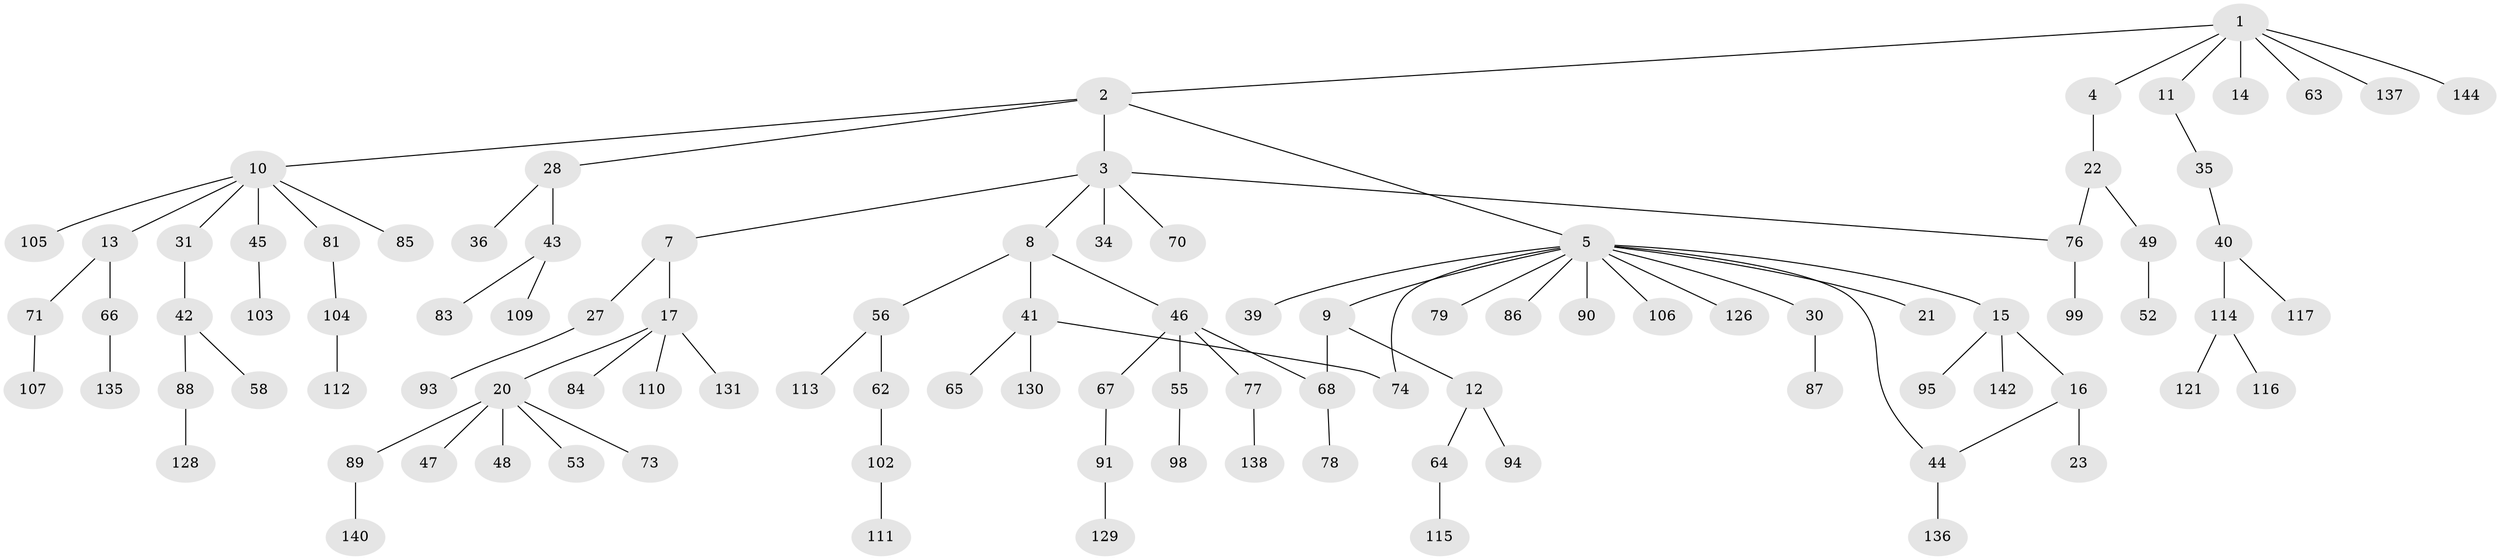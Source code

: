 // Generated by graph-tools (version 1.1) at 2025/51/02/27/25 19:51:36]
// undirected, 101 vertices, 104 edges
graph export_dot {
graph [start="1"]
  node [color=gray90,style=filled];
  1 [super="+26"];
  2;
  3 [super="+120"];
  4 [super="+100"];
  5 [super="+6"];
  7;
  8 [super="+19"];
  9 [super="+101"];
  10 [super="+18"];
  11;
  12;
  13 [super="+29"];
  14 [super="+125"];
  15 [super="+25"];
  16 [super="+37"];
  17 [super="+38"];
  20 [super="+24"];
  21;
  22 [super="+33"];
  23;
  27;
  28 [super="+32"];
  30 [super="+75"];
  31 [super="+59"];
  34;
  35 [super="+60"];
  36;
  39;
  40 [super="+69"];
  41 [super="+61"];
  42 [super="+50"];
  43 [super="+57"];
  44 [super="+119"];
  45;
  46 [super="+51"];
  47 [super="+54"];
  48;
  49 [super="+118"];
  52;
  53;
  55 [super="+82"];
  56;
  58;
  62 [super="+92"];
  63 [super="+139"];
  64 [super="+72"];
  65;
  66 [super="+124"];
  67;
  68 [super="+80"];
  70;
  71;
  73;
  74 [super="+97"];
  76 [super="+133"];
  77;
  78;
  79;
  81;
  83;
  84;
  85;
  86;
  87;
  88;
  89 [super="+143"];
  90 [super="+141"];
  91 [super="+122"];
  93 [super="+96"];
  94;
  95;
  98;
  99;
  102 [super="+108"];
  103;
  104 [super="+123"];
  105;
  106 [super="+134"];
  107;
  109;
  110;
  111;
  112;
  113;
  114 [super="+132"];
  115;
  116;
  117;
  121;
  126 [super="+127"];
  128;
  129;
  130;
  131;
  135;
  136;
  137;
  138;
  140;
  142;
  144;
  1 -- 2;
  1 -- 4;
  1 -- 11;
  1 -- 14;
  1 -- 144;
  1 -- 137;
  1 -- 63;
  2 -- 3;
  2 -- 5;
  2 -- 10;
  2 -- 28;
  3 -- 7;
  3 -- 8;
  3 -- 34;
  3 -- 70;
  3 -- 76;
  4 -- 22;
  5 -- 15;
  5 -- 21;
  5 -- 30;
  5 -- 39;
  5 -- 90;
  5 -- 106;
  5 -- 126;
  5 -- 86;
  5 -- 9;
  5 -- 74;
  5 -- 79;
  5 -- 44;
  7 -- 17;
  7 -- 27;
  8 -- 41;
  8 -- 46;
  8 -- 56;
  9 -- 12;
  9 -- 68;
  10 -- 13;
  10 -- 85;
  10 -- 81;
  10 -- 105;
  10 -- 45;
  10 -- 31;
  11 -- 35;
  12 -- 64;
  12 -- 94;
  13 -- 66;
  13 -- 71;
  15 -- 16;
  15 -- 142;
  15 -- 95;
  16 -- 23;
  16 -- 44;
  17 -- 20;
  17 -- 131;
  17 -- 84;
  17 -- 110;
  20 -- 73;
  20 -- 89;
  20 -- 48;
  20 -- 53;
  20 -- 47;
  22 -- 49;
  22 -- 76;
  27 -- 93;
  28 -- 36;
  28 -- 43;
  30 -- 87;
  31 -- 42;
  35 -- 40;
  40 -- 114;
  40 -- 117;
  41 -- 65;
  41 -- 130;
  41 -- 74;
  42 -- 58;
  42 -- 88;
  43 -- 109;
  43 -- 83;
  44 -- 136;
  45 -- 103;
  46 -- 67;
  46 -- 68;
  46 -- 55;
  46 -- 77;
  49 -- 52;
  55 -- 98;
  56 -- 62;
  56 -- 113;
  62 -- 102;
  64 -- 115;
  66 -- 135;
  67 -- 91;
  68 -- 78;
  71 -- 107;
  76 -- 99;
  77 -- 138;
  81 -- 104;
  88 -- 128;
  89 -- 140;
  91 -- 129;
  102 -- 111;
  104 -- 112;
  114 -- 116;
  114 -- 121;
}
